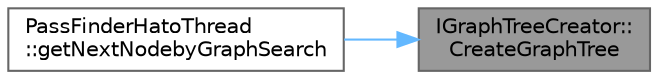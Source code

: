 digraph "IGraphTreeCreator::CreateGraphTree"
{
 // LATEX_PDF_SIZE
  bgcolor="transparent";
  edge [fontname=Helvetica,fontsize=10,labelfontname=Helvetica,labelfontsize=10];
  node [fontname=Helvetica,fontsize=10,shape=box,height=0.2,width=0.4];
  rankdir="RL";
  Node1 [id="Node000001",label="IGraphTreeCreator::\lCreateGraphTree",height=0.2,width=0.4,color="gray40", fillcolor="grey60", style="filled", fontcolor="black",tooltip="グラフ木を作成するクラス．完成したグラフは参照渡しする．"];
  Node1 -> Node2 [id="edge1_Node000001_Node000002",dir="back",color="steelblue1",style="solid",tooltip=" "];
  Node2 [id="Node000002",label="PassFinderHatoThread\l::getNextNodebyGraphSearch",height=0.2,width=0.4,color="grey40", fillcolor="white", style="filled",URL="$class_pass_finder_hato_thread.html#aedd3f50d6f08bbf7927127214c5dd491",tooltip="グラフ探索を行い，次の動作として最適なノードを返す．"];
}
